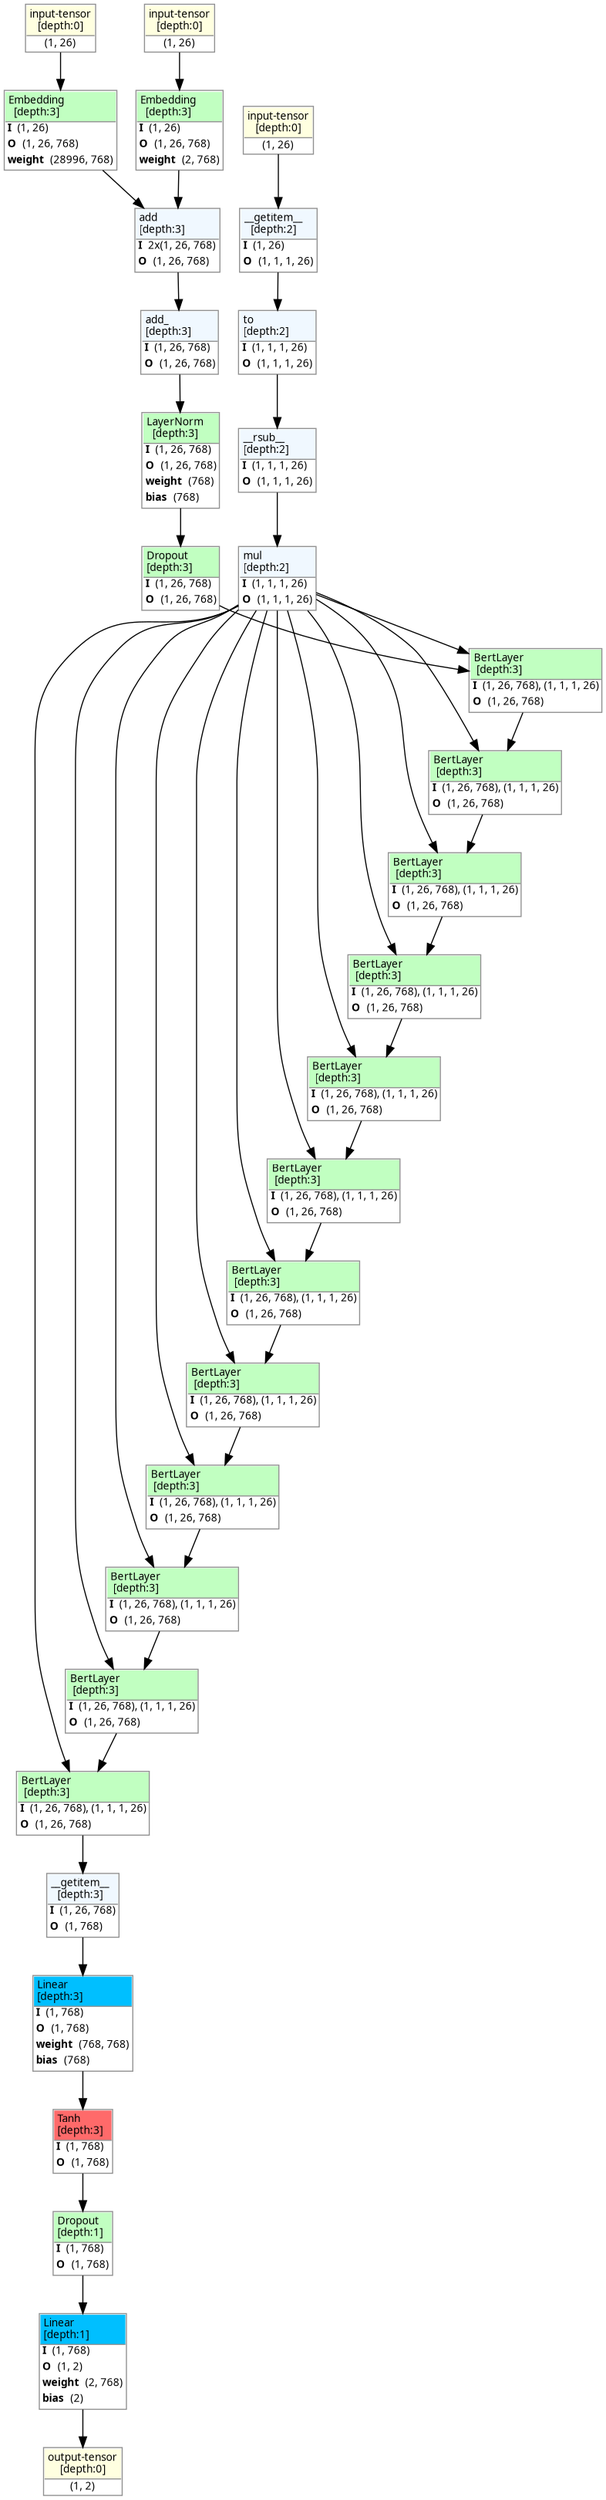strict digraph bert {
	graph [ordering=in rankdir=TB size="21.599999999999998,21.599999999999998"]
	node [align=left color="#909090" fillcolor="#ffffff90" fontname="Linux libertine" fontsize=10 height=0.2 margin=0 ranksep=0.1 shape=plaintext style=filled]
	edge [fontsize=10]
	0 [label=<
                    <TABLE BORDER="1" CELLBORDER="0"
                    CELLSPACING="0" CELLPADDING="2">
                        <TR>
                            <TD BGCOLOR="lightyellow" ALIGN="LEFT"
                            BORDER="1" SIDES="B"
                            >input-tensor<BR ALIGN="LEFT"/>[depth:0]</TD>
                        </TR>
                        <TR>
                            <TD>(1, 26)</TD>
                        </TR>
                        
                    </TABLE>>]
	1 [label=<
                    <TABLE BORDER="1" CELLBORDER="0"
                    CELLSPACING="0" CELLPADDING="2">
                        <TR>
                            <TD BGCOLOR="lightyellow" ALIGN="LEFT"
                            BORDER="1" SIDES="B"
                            >input-tensor<BR ALIGN="LEFT"/>[depth:0]</TD>
                        </TR>
                        <TR>
                            <TD>(1, 26)</TD>
                        </TR>
                        
                    </TABLE>>]
	2 [label=<
                    <TABLE BORDER="1" CELLBORDER="0"
                    CELLSPACING="0" CELLPADDING="2">
                        <TR>
                            <TD BGCOLOR="lightyellow" ALIGN="LEFT"
                            BORDER="1" SIDES="B"
                            >input-tensor<BR ALIGN="LEFT"/>[depth:0]</TD>
                        </TR>
                        <TR>
                            <TD>(1, 26)</TD>
                        </TR>
                        
                    </TABLE>>]
	3 [label=<
                    <TABLE BORDER="1" CELLBORDER="0"
                    CELLSPACING="0" CELLPADDING="2">
                        <TR>
                            <TD BGCOLOR="darkseagreen1" ALIGN="LEFT"
                            BORDER="1" SIDES="B"
                            >Embedding<BR ALIGN="LEFT"/>[depth:3]</TD>
                        </TR>
                        <TR>
                            <TD ALIGN="LEFT"><B>I</B> (1, 26)</TD>
                        </TR>
                        <TR>
                            <TD ALIGN="LEFT"><B>O</B> (1, 26, 768)</TD>
                        </TR>
                                        <TR>
                    <TD ALIGN="LEFT"><B>weight</B> (28996, 768)</TD>
                </TR>
                    </TABLE>>]
	4 [label=<
                    <TABLE BORDER="1" CELLBORDER="0"
                    CELLSPACING="0" CELLPADDING="2">
                        <TR>
                            <TD BGCOLOR="darkseagreen1" ALIGN="LEFT"
                            BORDER="1" SIDES="B"
                            >Embedding<BR ALIGN="LEFT"/>[depth:3]</TD>
                        </TR>
                        <TR>
                            <TD ALIGN="LEFT"><B>I</B> (1, 26)</TD>
                        </TR>
                        <TR>
                            <TD ALIGN="LEFT"><B>O</B> (1, 26, 768)</TD>
                        </TR>
                                        <TR>
                    <TD ALIGN="LEFT"><B>weight</B> (2, 768)</TD>
                </TR>
                    </TABLE>>]
	5 [label=<
                    <TABLE BORDER="1" CELLBORDER="0"
                    CELLSPACING="0" CELLPADDING="2">
                        <TR>
                            <TD BGCOLOR="aliceblue" ALIGN="LEFT"
                            BORDER="1" SIDES="B"
                            >add<BR ALIGN="LEFT"/>[depth:3]</TD>
                        </TR>
                        <TR>
                            <TD ALIGN="LEFT"><B>I</B> 2x(1, 26, 768)</TD>
                        </TR>
                        <TR>
                            <TD ALIGN="LEFT"><B>O</B> (1, 26, 768)</TD>
                        </TR>
                        
                    </TABLE>>]
	6 [label=<
                    <TABLE BORDER="1" CELLBORDER="0"
                    CELLSPACING="0" CELLPADDING="2">
                        <TR>
                            <TD BGCOLOR="aliceblue" ALIGN="LEFT"
                            BORDER="1" SIDES="B"
                            >add_<BR ALIGN="LEFT"/>[depth:3]</TD>
                        </TR>
                        <TR>
                            <TD ALIGN="LEFT"><B>I</B> (1, 26, 768)</TD>
                        </TR>
                        <TR>
                            <TD ALIGN="LEFT"><B>O</B> (1, 26, 768)</TD>
                        </TR>
                        
                    </TABLE>>]
	7 [label=<
                    <TABLE BORDER="1" CELLBORDER="0"
                    CELLSPACING="0" CELLPADDING="2">
                        <TR>
                            <TD BGCOLOR="darkseagreen1" ALIGN="LEFT"
                            BORDER="1" SIDES="B"
                            >LayerNorm<BR ALIGN="LEFT"/>[depth:3]</TD>
                        </TR>
                        <TR>
                            <TD ALIGN="LEFT"><B>I</B> (1, 26, 768)</TD>
                        </TR>
                        <TR>
                            <TD ALIGN="LEFT"><B>O</B> (1, 26, 768)</TD>
                        </TR>
                                        <TR>
                    <TD ALIGN="LEFT"><B>weight</B> (768)</TD>
                </TR>
                <TR>
                    <TD ALIGN="LEFT"><B>bias</B> (768)</TD>
                </TR>
                    </TABLE>>]
	8 [label=<
                    <TABLE BORDER="1" CELLBORDER="0"
                    CELLSPACING="0" CELLPADDING="2">
                        <TR>
                            <TD BGCOLOR="darkseagreen1" ALIGN="LEFT"
                            BORDER="1" SIDES="B"
                            >Dropout<BR ALIGN="LEFT"/>[depth:3]</TD>
                        </TR>
                        <TR>
                            <TD ALIGN="LEFT"><B>I</B> (1, 26, 768)</TD>
                        </TR>
                        <TR>
                            <TD ALIGN="LEFT"><B>O</B> (1, 26, 768)</TD>
                        </TR>
                        
                    </TABLE>>]
	9 [label=<
                    <TABLE BORDER="1" CELLBORDER="0"
                    CELLSPACING="0" CELLPADDING="2">
                        <TR>
                            <TD BGCOLOR="aliceblue" ALIGN="LEFT"
                            BORDER="1" SIDES="B"
                            >__getitem__<BR ALIGN="LEFT"/>[depth:2]</TD>
                        </TR>
                        <TR>
                            <TD ALIGN="LEFT"><B>I</B> (1, 26)</TD>
                        </TR>
                        <TR>
                            <TD ALIGN="LEFT"><B>O</B> (1, 1, 1, 26)</TD>
                        </TR>
                        
                    </TABLE>>]
	10 [label=<
                    <TABLE BORDER="1" CELLBORDER="0"
                    CELLSPACING="0" CELLPADDING="2">
                        <TR>
                            <TD BGCOLOR="aliceblue" ALIGN="LEFT"
                            BORDER="1" SIDES="B"
                            >to<BR ALIGN="LEFT"/>[depth:2]</TD>
                        </TR>
                        <TR>
                            <TD ALIGN="LEFT"><B>I</B> (1, 1, 1, 26)</TD>
                        </TR>
                        <TR>
                            <TD ALIGN="LEFT"><B>O</B> (1, 1, 1, 26)</TD>
                        </TR>
                        
                    </TABLE>>]
	11 [label=<
                    <TABLE BORDER="1" CELLBORDER="0"
                    CELLSPACING="0" CELLPADDING="2">
                        <TR>
                            <TD BGCOLOR="aliceblue" ALIGN="LEFT"
                            BORDER="1" SIDES="B"
                            >__rsub__<BR ALIGN="LEFT"/>[depth:2]</TD>
                        </TR>
                        <TR>
                            <TD ALIGN="LEFT"><B>I</B> (1, 1, 1, 26)</TD>
                        </TR>
                        <TR>
                            <TD ALIGN="LEFT"><B>O</B> (1, 1, 1, 26)</TD>
                        </TR>
                        
                    </TABLE>>]
	12 [label=<
                    <TABLE BORDER="1" CELLBORDER="0"
                    CELLSPACING="0" CELLPADDING="2">
                        <TR>
                            <TD BGCOLOR="aliceblue" ALIGN="LEFT"
                            BORDER="1" SIDES="B"
                            >mul<BR ALIGN="LEFT"/>[depth:2]</TD>
                        </TR>
                        <TR>
                            <TD ALIGN="LEFT"><B>I</B> (1, 1, 1, 26)</TD>
                        </TR>
                        <TR>
                            <TD ALIGN="LEFT"><B>O</B> (1, 1, 1, 26)</TD>
                        </TR>
                        
                    </TABLE>>]
	13 [label=<
                    <TABLE BORDER="1" CELLBORDER="0"
                    CELLSPACING="0" CELLPADDING="2">
                        <TR>
                            <TD BGCOLOR="darkseagreen1" ALIGN="LEFT"
                            BORDER="1" SIDES="B"
                            >BertLayer<BR ALIGN="LEFT"/>[depth:3]</TD>
                        </TR>
                        <TR>
                            <TD ALIGN="LEFT"><B>I</B> (1, 26, 768), (1, 1, 1, 26)</TD>
                        </TR>
                        <TR>
                            <TD ALIGN="LEFT"><B>O</B> (1, 26, 768)</TD>
                        </TR>
                        
                    </TABLE>>]
	14 [label=<
                    <TABLE BORDER="1" CELLBORDER="0"
                    CELLSPACING="0" CELLPADDING="2">
                        <TR>
                            <TD BGCOLOR="darkseagreen1" ALIGN="LEFT"
                            BORDER="1" SIDES="B"
                            >BertLayer<BR ALIGN="LEFT"/>[depth:3]</TD>
                        </TR>
                        <TR>
                            <TD ALIGN="LEFT"><B>I</B> (1, 26, 768), (1, 1, 1, 26)</TD>
                        </TR>
                        <TR>
                            <TD ALIGN="LEFT"><B>O</B> (1, 26, 768)</TD>
                        </TR>
                        
                    </TABLE>>]
	15 [label=<
                    <TABLE BORDER="1" CELLBORDER="0"
                    CELLSPACING="0" CELLPADDING="2">
                        <TR>
                            <TD BGCOLOR="darkseagreen1" ALIGN="LEFT"
                            BORDER="1" SIDES="B"
                            >BertLayer<BR ALIGN="LEFT"/>[depth:3]</TD>
                        </TR>
                        <TR>
                            <TD ALIGN="LEFT"><B>I</B> (1, 26, 768), (1, 1, 1, 26)</TD>
                        </TR>
                        <TR>
                            <TD ALIGN="LEFT"><B>O</B> (1, 26, 768)</TD>
                        </TR>
                        
                    </TABLE>>]
	16 [label=<
                    <TABLE BORDER="1" CELLBORDER="0"
                    CELLSPACING="0" CELLPADDING="2">
                        <TR>
                            <TD BGCOLOR="darkseagreen1" ALIGN="LEFT"
                            BORDER="1" SIDES="B"
                            >BertLayer<BR ALIGN="LEFT"/>[depth:3]</TD>
                        </TR>
                        <TR>
                            <TD ALIGN="LEFT"><B>I</B> (1, 26, 768), (1, 1, 1, 26)</TD>
                        </TR>
                        <TR>
                            <TD ALIGN="LEFT"><B>O</B> (1, 26, 768)</TD>
                        </TR>
                        
                    </TABLE>>]
	17 [label=<
                    <TABLE BORDER="1" CELLBORDER="0"
                    CELLSPACING="0" CELLPADDING="2">
                        <TR>
                            <TD BGCOLOR="darkseagreen1" ALIGN="LEFT"
                            BORDER="1" SIDES="B"
                            >BertLayer<BR ALIGN="LEFT"/>[depth:3]</TD>
                        </TR>
                        <TR>
                            <TD ALIGN="LEFT"><B>I</B> (1, 26, 768), (1, 1, 1, 26)</TD>
                        </TR>
                        <TR>
                            <TD ALIGN="LEFT"><B>O</B> (1, 26, 768)</TD>
                        </TR>
                        
                    </TABLE>>]
	18 [label=<
                    <TABLE BORDER="1" CELLBORDER="0"
                    CELLSPACING="0" CELLPADDING="2">
                        <TR>
                            <TD BGCOLOR="darkseagreen1" ALIGN="LEFT"
                            BORDER="1" SIDES="B"
                            >BertLayer<BR ALIGN="LEFT"/>[depth:3]</TD>
                        </TR>
                        <TR>
                            <TD ALIGN="LEFT"><B>I</B> (1, 26, 768), (1, 1, 1, 26)</TD>
                        </TR>
                        <TR>
                            <TD ALIGN="LEFT"><B>O</B> (1, 26, 768)</TD>
                        </TR>
                        
                    </TABLE>>]
	19 [label=<
                    <TABLE BORDER="1" CELLBORDER="0"
                    CELLSPACING="0" CELLPADDING="2">
                        <TR>
                            <TD BGCOLOR="darkseagreen1" ALIGN="LEFT"
                            BORDER="1" SIDES="B"
                            >BertLayer<BR ALIGN="LEFT"/>[depth:3]</TD>
                        </TR>
                        <TR>
                            <TD ALIGN="LEFT"><B>I</B> (1, 26, 768), (1, 1, 1, 26)</TD>
                        </TR>
                        <TR>
                            <TD ALIGN="LEFT"><B>O</B> (1, 26, 768)</TD>
                        </TR>
                        
                    </TABLE>>]
	20 [label=<
                    <TABLE BORDER="1" CELLBORDER="0"
                    CELLSPACING="0" CELLPADDING="2">
                        <TR>
                            <TD BGCOLOR="darkseagreen1" ALIGN="LEFT"
                            BORDER="1" SIDES="B"
                            >BertLayer<BR ALIGN="LEFT"/>[depth:3]</TD>
                        </TR>
                        <TR>
                            <TD ALIGN="LEFT"><B>I</B> (1, 26, 768), (1, 1, 1, 26)</TD>
                        </TR>
                        <TR>
                            <TD ALIGN="LEFT"><B>O</B> (1, 26, 768)</TD>
                        </TR>
                        
                    </TABLE>>]
	21 [label=<
                    <TABLE BORDER="1" CELLBORDER="0"
                    CELLSPACING="0" CELLPADDING="2">
                        <TR>
                            <TD BGCOLOR="darkseagreen1" ALIGN="LEFT"
                            BORDER="1" SIDES="B"
                            >BertLayer<BR ALIGN="LEFT"/>[depth:3]</TD>
                        </TR>
                        <TR>
                            <TD ALIGN="LEFT"><B>I</B> (1, 26, 768), (1, 1, 1, 26)</TD>
                        </TR>
                        <TR>
                            <TD ALIGN="LEFT"><B>O</B> (1, 26, 768)</TD>
                        </TR>
                        
                    </TABLE>>]
	22 [label=<
                    <TABLE BORDER="1" CELLBORDER="0"
                    CELLSPACING="0" CELLPADDING="2">
                        <TR>
                            <TD BGCOLOR="darkseagreen1" ALIGN="LEFT"
                            BORDER="1" SIDES="B"
                            >BertLayer<BR ALIGN="LEFT"/>[depth:3]</TD>
                        </TR>
                        <TR>
                            <TD ALIGN="LEFT"><B>I</B> (1, 26, 768), (1, 1, 1, 26)</TD>
                        </TR>
                        <TR>
                            <TD ALIGN="LEFT"><B>O</B> (1, 26, 768)</TD>
                        </TR>
                        
                    </TABLE>>]
	23 [label=<
                    <TABLE BORDER="1" CELLBORDER="0"
                    CELLSPACING="0" CELLPADDING="2">
                        <TR>
                            <TD BGCOLOR="darkseagreen1" ALIGN="LEFT"
                            BORDER="1" SIDES="B"
                            >BertLayer<BR ALIGN="LEFT"/>[depth:3]</TD>
                        </TR>
                        <TR>
                            <TD ALIGN="LEFT"><B>I</B> (1, 26, 768), (1, 1, 1, 26)</TD>
                        </TR>
                        <TR>
                            <TD ALIGN="LEFT"><B>O</B> (1, 26, 768)</TD>
                        </TR>
                        
                    </TABLE>>]
	24 [label=<
                    <TABLE BORDER="1" CELLBORDER="0"
                    CELLSPACING="0" CELLPADDING="2">
                        <TR>
                            <TD BGCOLOR="darkseagreen1" ALIGN="LEFT"
                            BORDER="1" SIDES="B"
                            >BertLayer<BR ALIGN="LEFT"/>[depth:3]</TD>
                        </TR>
                        <TR>
                            <TD ALIGN="LEFT"><B>I</B> (1, 26, 768), (1, 1, 1, 26)</TD>
                        </TR>
                        <TR>
                            <TD ALIGN="LEFT"><B>O</B> (1, 26, 768)</TD>
                        </TR>
                        
                    </TABLE>>]
	25 [label=<
                    <TABLE BORDER="1" CELLBORDER="0"
                    CELLSPACING="0" CELLPADDING="2">
                        <TR>
                            <TD BGCOLOR="aliceblue" ALIGN="LEFT"
                            BORDER="1" SIDES="B"
                            >__getitem__<BR ALIGN="LEFT"/>[depth:3]</TD>
                        </TR>
                        <TR>
                            <TD ALIGN="LEFT"><B>I</B> (1, 26, 768)</TD>
                        </TR>
                        <TR>
                            <TD ALIGN="LEFT"><B>O</B> (1, 768)</TD>
                        </TR>
                        
                    </TABLE>>]
	26 [label=<
                    <TABLE BORDER="1" CELLBORDER="0"
                    CELLSPACING="0" CELLPADDING="2">
                        <TR>
                            <TD BGCOLOR="deepskyblue1" ALIGN="LEFT"
                            BORDER="1" SIDES="B"
                            >Linear<BR ALIGN="LEFT"/>[depth:3]</TD>
                        </TR>
                        <TR>
                            <TD ALIGN="LEFT"><B>I</B> (1, 768)</TD>
                        </TR>
                        <TR>
                            <TD ALIGN="LEFT"><B>O</B> (1, 768)</TD>
                        </TR>
                                        <TR>
                    <TD ALIGN="LEFT"><B>weight</B> (768, 768)</TD>
                </TR>
                <TR>
                    <TD ALIGN="LEFT"><B>bias</B> (768)</TD>
                </TR>
                    </TABLE>>]
	27 [label=<
                    <TABLE BORDER="1" CELLBORDER="0"
                    CELLSPACING="0" CELLPADDING="2">
                        <TR>
                            <TD BGCOLOR="indianred1" ALIGN="LEFT"
                            BORDER="1" SIDES="B"
                            >Tanh<BR ALIGN="LEFT"/>[depth:3]</TD>
                        </TR>
                        <TR>
                            <TD ALIGN="LEFT"><B>I</B> (1, 768)</TD>
                        </TR>
                        <TR>
                            <TD ALIGN="LEFT"><B>O</B> (1, 768)</TD>
                        </TR>
                        
                    </TABLE>>]
	28 [label=<
                    <TABLE BORDER="1" CELLBORDER="0"
                    CELLSPACING="0" CELLPADDING="2">
                        <TR>
                            <TD BGCOLOR="darkseagreen1" ALIGN="LEFT"
                            BORDER="1" SIDES="B"
                            >Dropout<BR ALIGN="LEFT"/>[depth:1]</TD>
                        </TR>
                        <TR>
                            <TD ALIGN="LEFT"><B>I</B> (1, 768)</TD>
                        </TR>
                        <TR>
                            <TD ALIGN="LEFT"><B>O</B> (1, 768)</TD>
                        </TR>
                        
                    </TABLE>>]
	29 [label=<
                    <TABLE BORDER="1" CELLBORDER="0"
                    CELLSPACING="0" CELLPADDING="2">
                        <TR>
                            <TD BGCOLOR="deepskyblue1" ALIGN="LEFT"
                            BORDER="1" SIDES="B"
                            >Linear<BR ALIGN="LEFT"/>[depth:1]</TD>
                        </TR>
                        <TR>
                            <TD ALIGN="LEFT"><B>I</B> (1, 768)</TD>
                        </TR>
                        <TR>
                            <TD ALIGN="LEFT"><B>O</B> (1, 2)</TD>
                        </TR>
                                        <TR>
                    <TD ALIGN="LEFT"><B>weight</B> (2, 768)</TD>
                </TR>
                <TR>
                    <TD ALIGN="LEFT"><B>bias</B> (2)</TD>
                </TR>
                    </TABLE>>]
	30 [label=<
                    <TABLE BORDER="1" CELLBORDER="0"
                    CELLSPACING="0" CELLPADDING="2">
                        <TR>
                            <TD BGCOLOR="lightyellow" ALIGN="LEFT"
                            BORDER="1" SIDES="B"
                            >output-tensor<BR ALIGN="LEFT"/>[depth:0]</TD>
                        </TR>
                        <TR>
                            <TD>(1, 2)</TD>
                        </TR>
                        
                    </TABLE>>]
	2 -> 9
	0 -> 3
	1 -> 4
	3 -> 5
	4 -> 5
	5 -> 6
	6 -> 7
	7 -> 8
	9 -> 10
	10 -> 11
	11 -> 12
	8 -> 13
	12 -> 13
	12 -> 14
	12 -> 15
	12 -> 16
	12 -> 17
	12 -> 18
	12 -> 19
	12 -> 20
	12 -> 21
	12 -> 22
	12 -> 23
	12 -> 24
	13 -> 14
	14 -> 15
	15 -> 16
	16 -> 17
	17 -> 18
	18 -> 19
	19 -> 20
	20 -> 21
	21 -> 22
	22 -> 23
	23 -> 24
	24 -> 25
	25 -> 26
	26 -> 27
	27 -> 28
	28 -> 29
	29 -> 30
}
strict digraph bert {
	graph [ordering=in rankdir=TB size="25.2,25.2"]
	node [align=left color="#909090" fillcolor="#ffffff90" fontname="Linux libertine" fontsize=10 height=0.2 margin=0 ranksep=0.1 shape=plaintext style=filled]
	edge [fontsize=10]
	0 [label=<
                    <TABLE BORDER="1" CELLBORDER="0"
                    CELLSPACING="0" CELLPADDING="2">
                        <TR>
                            <TD BGCOLOR="lightyellow" ALIGN="LEFT"
                            BORDER="1" SIDES="B"
                            >input-tensor<BR ALIGN="LEFT"/>[depth:0]</TD>
                        </TR>
                        <TR>
                            <TD>(1, 23)</TD>
                        </TR>
                        
                    </TABLE>>]
	1 [label=<
                    <TABLE BORDER="1" CELLBORDER="0"
                    CELLSPACING="0" CELLPADDING="2">
                        <TR>
                            <TD BGCOLOR="lightyellow" ALIGN="LEFT"
                            BORDER="1" SIDES="B"
                            >input-tensor<BR ALIGN="LEFT"/>[depth:0]</TD>
                        </TR>
                        <TR>
                            <TD>(1, 23)</TD>
                        </TR>
                        
                    </TABLE>>]
	2 [label=<
                    <TABLE BORDER="1" CELLBORDER="0"
                    CELLSPACING="0" CELLPADDING="2">
                        <TR>
                            <TD BGCOLOR="lightyellow" ALIGN="LEFT"
                            BORDER="1" SIDES="B"
                            >input-tensor<BR ALIGN="LEFT"/>[depth:0]</TD>
                        </TR>
                        <TR>
                            <TD>(1, 23)</TD>
                        </TR>
                        
                    </TABLE>>]
	subgraph cluster_2 {
		color=black fontsize=12 label=BertModel labeljust=l style=dashed
		subgraph cluster_3 {
			color=black fontsize=12 label=BertEmbeddings labeljust=l style=dashed
			3 [label=<
                    <TABLE BORDER="1" CELLBORDER="0"
                    CELLSPACING="0" CELLPADDING="2">
                        <TR>
                            <TD BGCOLOR="darkseagreen1" ALIGN="LEFT"
                            BORDER="1" SIDES="B"
                            >Embedding<BR ALIGN="LEFT"/>[depth:3]</TD>
                        </TR>
                        <TR>
                            <TD ALIGN="LEFT"><B>I</B> (1, 23)</TD>
                        </TR>
                        <TR>
                            <TD ALIGN="LEFT"><B>O</B> (1, 23, 768)</TD>
                        </TR>
                                        <TR>
                    <TD ALIGN="LEFT"><B>weight</B> (28996, 768)</TD>
                </TR>
                    </TABLE>>]
			4 [label=<
                    <TABLE BORDER="1" CELLBORDER="0"
                    CELLSPACING="0" CELLPADDING="2">
                        <TR>
                            <TD BGCOLOR="darkseagreen1" ALIGN="LEFT"
                            BORDER="1" SIDES="B"
                            >Embedding<BR ALIGN="LEFT"/>[depth:3]</TD>
                        </TR>
                        <TR>
                            <TD ALIGN="LEFT"><B>I</B> (1, 23)</TD>
                        </TR>
                        <TR>
                            <TD ALIGN="LEFT"><B>O</B> (1, 23, 768)</TD>
                        </TR>
                                        <TR>
                    <TD ALIGN="LEFT"><B>weight</B> (2, 768)</TD>
                </TR>
                    </TABLE>>]
			5 [label=<
                    <TABLE BORDER="1" CELLBORDER="0"
                    CELLSPACING="0" CELLPADDING="2">
                        <TR>
                            <TD BGCOLOR="aliceblue" ALIGN="LEFT"
                            BORDER="1" SIDES="B"
                            >add<BR ALIGN="LEFT"/>[depth:3]</TD>
                        </TR>
                        <TR>
                            <TD ALIGN="LEFT"><B>I</B> 2x(1, 23, 768)</TD>
                        </TR>
                        <TR>
                            <TD ALIGN="LEFT"><B>O</B> (1, 23, 768)</TD>
                        </TR>
                        
                    </TABLE>>]
			6 [label=<
                    <TABLE BORDER="1" CELLBORDER="0"
                    CELLSPACING="0" CELLPADDING="2">
                        <TR>
                            <TD BGCOLOR="aliceblue" ALIGN="LEFT"
                            BORDER="1" SIDES="B"
                            >add_<BR ALIGN="LEFT"/>[depth:3]</TD>
                        </TR>
                        <TR>
                            <TD ALIGN="LEFT"><B>I</B> (1, 23, 768)</TD>
                        </TR>
                        <TR>
                            <TD ALIGN="LEFT"><B>O</B> (1, 23, 768)</TD>
                        </TR>
                        
                    </TABLE>>]
			7 [label=<
                    <TABLE BORDER="1" CELLBORDER="0"
                    CELLSPACING="0" CELLPADDING="2">
                        <TR>
                            <TD BGCOLOR="darkseagreen1" ALIGN="LEFT"
                            BORDER="1" SIDES="B"
                            >LayerNorm<BR ALIGN="LEFT"/>[depth:3]</TD>
                        </TR>
                        <TR>
                            <TD ALIGN="LEFT"><B>I</B> (1, 23, 768)</TD>
                        </TR>
                        <TR>
                            <TD ALIGN="LEFT"><B>O</B> (1, 23, 768)</TD>
                        </TR>
                                        <TR>
                    <TD ALIGN="LEFT"><B>weight</B> (768)</TD>
                </TR>
                <TR>
                    <TD ALIGN="LEFT"><B>bias</B> (768)</TD>
                </TR>
                    </TABLE>>]
			8 [label=<
                    <TABLE BORDER="1" CELLBORDER="0"
                    CELLSPACING="0" CELLPADDING="2">
                        <TR>
                            <TD BGCOLOR="darkseagreen1" ALIGN="LEFT"
                            BORDER="1" SIDES="B"
                            >Dropout<BR ALIGN="LEFT"/>[depth:3]</TD>
                        </TR>
                        <TR>
                            <TD ALIGN="LEFT"><B>I</B> (1, 23, 768)</TD>
                        </TR>
                        <TR>
                            <TD ALIGN="LEFT"><B>O</B> (1, 23, 768)</TD>
                        </TR>
                        
                    </TABLE>>]
		}
		9 [label=<
                    <TABLE BORDER="1" CELLBORDER="0"
                    CELLSPACING="0" CELLPADDING="2">
                        <TR>
                            <TD BGCOLOR="aliceblue" ALIGN="LEFT"
                            BORDER="1" SIDES="B"
                            >__getitem__<BR ALIGN="LEFT"/>[depth:2]</TD>
                        </TR>
                        <TR>
                            <TD ALIGN="LEFT"><B>I</B> (1, 23)</TD>
                        </TR>
                        <TR>
                            <TD ALIGN="LEFT"><B>O</B> (1, 1, 1, 23)</TD>
                        </TR>
                        
                    </TABLE>>]
		10 [label=<
                    <TABLE BORDER="1" CELLBORDER="0"
                    CELLSPACING="0" CELLPADDING="2">
                        <TR>
                            <TD BGCOLOR="aliceblue" ALIGN="LEFT"
                            BORDER="1" SIDES="B"
                            >to<BR ALIGN="LEFT"/>[depth:2]</TD>
                        </TR>
                        <TR>
                            <TD ALIGN="LEFT"><B>I</B> (1, 1, 1, 23)</TD>
                        </TR>
                        <TR>
                            <TD ALIGN="LEFT"><B>O</B> (1, 1, 1, 23)</TD>
                        </TR>
                        
                    </TABLE>>]
		11 [label=<
                    <TABLE BORDER="1" CELLBORDER="0"
                    CELLSPACING="0" CELLPADDING="2">
                        <TR>
                            <TD BGCOLOR="aliceblue" ALIGN="LEFT"
                            BORDER="1" SIDES="B"
                            >__rsub__<BR ALIGN="LEFT"/>[depth:2]</TD>
                        </TR>
                        <TR>
                            <TD ALIGN="LEFT"><B>I</B> (1, 1, 1, 23)</TD>
                        </TR>
                        <TR>
                            <TD ALIGN="LEFT"><B>O</B> (1, 1, 1, 23)</TD>
                        </TR>
                        
                    </TABLE>>]
		12 [label=<
                    <TABLE BORDER="1" CELLBORDER="0"
                    CELLSPACING="0" CELLPADDING="2">
                        <TR>
                            <TD BGCOLOR="aliceblue" ALIGN="LEFT"
                            BORDER="1" SIDES="B"
                            >mul<BR ALIGN="LEFT"/>[depth:2]</TD>
                        </TR>
                        <TR>
                            <TD ALIGN="LEFT"><B>I</B> (1, 1, 1, 23)</TD>
                        </TR>
                        <TR>
                            <TD ALIGN="LEFT"><B>O</B> (1, 1, 1, 23)</TD>
                        </TR>
                        
                    </TABLE>>]
		subgraph cluster_4 {
			color=black fontsize=12 label=BertEncoder labeljust=l style=dashed
			13 [label=<
                    <TABLE BORDER="1" CELLBORDER="0"
                    CELLSPACING="0" CELLPADDING="2">
                        <TR>
                            <TD BGCOLOR="darkseagreen1" ALIGN="LEFT"
                            BORDER="1" SIDES="B"
                            >BertLayer<BR ALIGN="LEFT"/>[depth:3]</TD>
                        </TR>
                        <TR>
                            <TD ALIGN="LEFT"><B>I</B> (1, 23, 768), (1, 1, 1, 23)</TD>
                        </TR>
                        <TR>
                            <TD ALIGN="LEFT"><B>O</B> (1, 23, 768)</TD>
                        </TR>
                        
                    </TABLE>>]
			14 [label=<
                    <TABLE BORDER="1" CELLBORDER="0"
                    CELLSPACING="0" CELLPADDING="2">
                        <TR>
                            <TD BGCOLOR="darkseagreen1" ALIGN="LEFT"
                            BORDER="1" SIDES="B"
                            >BertLayer<BR ALIGN="LEFT"/>[depth:3]</TD>
                        </TR>
                        <TR>
                            <TD ALIGN="LEFT"><B>I</B> (1, 23, 768), (1, 1, 1, 23)</TD>
                        </TR>
                        <TR>
                            <TD ALIGN="LEFT"><B>O</B> (1, 23, 768)</TD>
                        </TR>
                        
                    </TABLE>>]
			15 [label=<
                    <TABLE BORDER="1" CELLBORDER="0"
                    CELLSPACING="0" CELLPADDING="2">
                        <TR>
                            <TD BGCOLOR="darkseagreen1" ALIGN="LEFT"
                            BORDER="1" SIDES="B"
                            >BertLayer<BR ALIGN="LEFT"/>[depth:3]</TD>
                        </TR>
                        <TR>
                            <TD ALIGN="LEFT"><B>I</B> (1, 23, 768), (1, 1, 1, 23)</TD>
                        </TR>
                        <TR>
                            <TD ALIGN="LEFT"><B>O</B> (1, 23, 768)</TD>
                        </TR>
                        
                    </TABLE>>]
			16 [label=<
                    <TABLE BORDER="1" CELLBORDER="0"
                    CELLSPACING="0" CELLPADDING="2">
                        <TR>
                            <TD BGCOLOR="darkseagreen1" ALIGN="LEFT"
                            BORDER="1" SIDES="B"
                            >BertLayer<BR ALIGN="LEFT"/>[depth:3]</TD>
                        </TR>
                        <TR>
                            <TD ALIGN="LEFT"><B>I</B> (1, 23, 768), (1, 1, 1, 23)</TD>
                        </TR>
                        <TR>
                            <TD ALIGN="LEFT"><B>O</B> (1, 23, 768)</TD>
                        </TR>
                        
                    </TABLE>>]
			17 [label=<
                    <TABLE BORDER="1" CELLBORDER="0"
                    CELLSPACING="0" CELLPADDING="2">
                        <TR>
                            <TD BGCOLOR="darkseagreen1" ALIGN="LEFT"
                            BORDER="1" SIDES="B"
                            >BertLayer<BR ALIGN="LEFT"/>[depth:3]</TD>
                        </TR>
                        <TR>
                            <TD ALIGN="LEFT"><B>I</B> (1, 23, 768), (1, 1, 1, 23)</TD>
                        </TR>
                        <TR>
                            <TD ALIGN="LEFT"><B>O</B> (1, 23, 768)</TD>
                        </TR>
                        
                    </TABLE>>]
			18 [label=<
                    <TABLE BORDER="1" CELLBORDER="0"
                    CELLSPACING="0" CELLPADDING="2">
                        <TR>
                            <TD BGCOLOR="darkseagreen1" ALIGN="LEFT"
                            BORDER="1" SIDES="B"
                            >BertLayer<BR ALIGN="LEFT"/>[depth:3]</TD>
                        </TR>
                        <TR>
                            <TD ALIGN="LEFT"><B>I</B> (1, 23, 768), (1, 1, 1, 23)</TD>
                        </TR>
                        <TR>
                            <TD ALIGN="LEFT"><B>O</B> (1, 23, 768)</TD>
                        </TR>
                        
                    </TABLE>>]
			19 [label=<
                    <TABLE BORDER="1" CELLBORDER="0"
                    CELLSPACING="0" CELLPADDING="2">
                        <TR>
                            <TD BGCOLOR="darkseagreen1" ALIGN="LEFT"
                            BORDER="1" SIDES="B"
                            >BertLayer<BR ALIGN="LEFT"/>[depth:3]</TD>
                        </TR>
                        <TR>
                            <TD ALIGN="LEFT"><B>I</B> (1, 23, 768), (1, 1, 1, 23)</TD>
                        </TR>
                        <TR>
                            <TD ALIGN="LEFT"><B>O</B> (1, 23, 768)</TD>
                        </TR>
                        
                    </TABLE>>]
			20 [label=<
                    <TABLE BORDER="1" CELLBORDER="0"
                    CELLSPACING="0" CELLPADDING="2">
                        <TR>
                            <TD BGCOLOR="darkseagreen1" ALIGN="LEFT"
                            BORDER="1" SIDES="B"
                            >BertLayer<BR ALIGN="LEFT"/>[depth:3]</TD>
                        </TR>
                        <TR>
                            <TD ALIGN="LEFT"><B>I</B> (1, 23, 768), (1, 1, 1, 23)</TD>
                        </TR>
                        <TR>
                            <TD ALIGN="LEFT"><B>O</B> (1, 23, 768)</TD>
                        </TR>
                        
                    </TABLE>>]
			21 [label=<
                    <TABLE BORDER="1" CELLBORDER="0"
                    CELLSPACING="0" CELLPADDING="2">
                        <TR>
                            <TD BGCOLOR="darkseagreen1" ALIGN="LEFT"
                            BORDER="1" SIDES="B"
                            >BertLayer<BR ALIGN="LEFT"/>[depth:3]</TD>
                        </TR>
                        <TR>
                            <TD ALIGN="LEFT"><B>I</B> (1, 23, 768), (1, 1, 1, 23)</TD>
                        </TR>
                        <TR>
                            <TD ALIGN="LEFT"><B>O</B> (1, 23, 768)</TD>
                        </TR>
                        
                    </TABLE>>]
			22 [label=<
                    <TABLE BORDER="1" CELLBORDER="0"
                    CELLSPACING="0" CELLPADDING="2">
                        <TR>
                            <TD BGCOLOR="darkseagreen1" ALIGN="LEFT"
                            BORDER="1" SIDES="B"
                            >BertLayer<BR ALIGN="LEFT"/>[depth:3]</TD>
                        </TR>
                        <TR>
                            <TD ALIGN="LEFT"><B>I</B> (1, 23, 768), (1, 1, 1, 23)</TD>
                        </TR>
                        <TR>
                            <TD ALIGN="LEFT"><B>O</B> (1, 23, 768)</TD>
                        </TR>
                        
                    </TABLE>>]
			23 [label=<
                    <TABLE BORDER="1" CELLBORDER="0"
                    CELLSPACING="0" CELLPADDING="2">
                        <TR>
                            <TD BGCOLOR="darkseagreen1" ALIGN="LEFT"
                            BORDER="1" SIDES="B"
                            >BertLayer<BR ALIGN="LEFT"/>[depth:3]</TD>
                        </TR>
                        <TR>
                            <TD ALIGN="LEFT"><B>I</B> (1, 23, 768), (1, 1, 1, 23)</TD>
                        </TR>
                        <TR>
                            <TD ALIGN="LEFT"><B>O</B> (1, 23, 768)</TD>
                        </TR>
                        
                    </TABLE>>]
			24 [label=<
                    <TABLE BORDER="1" CELLBORDER="0"
                    CELLSPACING="0" CELLPADDING="2">
                        <TR>
                            <TD BGCOLOR="darkseagreen1" ALIGN="LEFT"
                            BORDER="1" SIDES="B"
                            >BertLayer<BR ALIGN="LEFT"/>[depth:3]</TD>
                        </TR>
                        <TR>
                            <TD ALIGN="LEFT"><B>I</B> (1, 23, 768), (1, 1, 1, 23)</TD>
                        </TR>
                        <TR>
                            <TD ALIGN="LEFT"><B>O</B> (1, 23, 768)</TD>
                        </TR>
                        
                    </TABLE>>]
		}
		subgraph cluster_5 {
			color=black fontsize=12 label=BertPooler labeljust=l style=dashed
			25 [label=<
                    <TABLE BORDER="1" CELLBORDER="0"
                    CELLSPACING="0" CELLPADDING="2">
                        <TR>
                            <TD BGCOLOR="aliceblue" ALIGN="LEFT"
                            BORDER="1" SIDES="B"
                            >__getitem__<BR ALIGN="LEFT"/>[depth:3]</TD>
                        </TR>
                        <TR>
                            <TD ALIGN="LEFT"><B>I</B> (1, 23, 768)</TD>
                        </TR>
                        <TR>
                            <TD ALIGN="LEFT"><B>O</B> (1, 768)</TD>
                        </TR>
                        
                    </TABLE>>]
			26 [label=<
                    <TABLE BORDER="1" CELLBORDER="0"
                    CELLSPACING="0" CELLPADDING="2">
                        <TR>
                            <TD BGCOLOR="deepskyblue1" ALIGN="LEFT"
                            BORDER="1" SIDES="B"
                            >Linear<BR ALIGN="LEFT"/>[depth:3]</TD>
                        </TR>
                        <TR>
                            <TD ALIGN="LEFT"><B>I</B> (1, 768)</TD>
                        </TR>
                        <TR>
                            <TD ALIGN="LEFT"><B>O</B> (1, 768)</TD>
                        </TR>
                                        <TR>
                    <TD ALIGN="LEFT"><B>weight</B> (768, 768)</TD>
                </TR>
                <TR>
                    <TD ALIGN="LEFT"><B>bias</B> (768)</TD>
                </TR>
                    </TABLE>>]
			27 [label=<
                    <TABLE BORDER="1" CELLBORDER="0"
                    CELLSPACING="0" CELLPADDING="2">
                        <TR>
                            <TD BGCOLOR="indianred1" ALIGN="LEFT"
                            BORDER="1" SIDES="B"
                            >Tanh<BR ALIGN="LEFT"/>[depth:3]</TD>
                        </TR>
                        <TR>
                            <TD ALIGN="LEFT"><B>I</B> (1, 768)</TD>
                        </TR>
                        <TR>
                            <TD ALIGN="LEFT"><B>O</B> (1, 768)</TD>
                        </TR>
                        
                    </TABLE>>]
		}
	}
	28 [label=<
                    <TABLE BORDER="1" CELLBORDER="0"
                    CELLSPACING="0" CELLPADDING="2">
                        <TR>
                            <TD BGCOLOR="darkseagreen1" ALIGN="LEFT"
                            BORDER="1" SIDES="B"
                            >Dropout<BR ALIGN="LEFT"/>[depth:1]</TD>
                        </TR>
                        <TR>
                            <TD ALIGN="LEFT"><B>I</B> (1, 768)</TD>
                        </TR>
                        <TR>
                            <TD ALIGN="LEFT"><B>O</B> (1, 768)</TD>
                        </TR>
                        
                    </TABLE>>]
	29 [label=<
                    <TABLE BORDER="1" CELLBORDER="0"
                    CELLSPACING="0" CELLPADDING="2">
                        <TR>
                            <TD BGCOLOR="deepskyblue1" ALIGN="LEFT"
                            BORDER="1" SIDES="B"
                            >Linear<BR ALIGN="LEFT"/>[depth:1]</TD>
                        </TR>
                        <TR>
                            <TD ALIGN="LEFT"><B>I</B> (1, 768)</TD>
                        </TR>
                        <TR>
                            <TD ALIGN="LEFT"><B>O</B> (1, 2)</TD>
                        </TR>
                                        <TR>
                    <TD ALIGN="LEFT"><B>weight</B> (2, 768)</TD>
                </TR>
                <TR>
                    <TD ALIGN="LEFT"><B>bias</B> (2)</TD>
                </TR>
                    </TABLE>>]
	30 [label=<
                    <TABLE BORDER="1" CELLBORDER="0"
                    CELLSPACING="0" CELLPADDING="2">
                        <TR>
                            <TD BGCOLOR="lightyellow" ALIGN="LEFT"
                            BORDER="1" SIDES="B"
                            >output-tensor<BR ALIGN="LEFT"/>[depth:0]</TD>
                        </TR>
                        <TR>
                            <TD>(1, 2)</TD>
                        </TR>
                        
                    </TABLE>>]
	2 -> 9
	0 -> 3
	1 -> 4
	3 -> 5
	4 -> 5
	5 -> 6
	6 -> 7
	7 -> 8
	9 -> 10
	10 -> 11
	11 -> 12
	8 -> 13
	12 -> 13
	12 -> 14
	12 -> 15
	12 -> 16
	12 -> 17
	12 -> 18
	12 -> 19
	12 -> 20
	12 -> 21
	12 -> 22
	12 -> 23
	12 -> 24
	13 -> 14
	14 -> 15
	15 -> 16
	16 -> 17
	17 -> 18
	18 -> 19
	19 -> 20
	20 -> 21
	21 -> 22
	22 -> 23
	23 -> 24
	24 -> 25
	25 -> 26
	26 -> 27
	27 -> 28
	28 -> 29
	29 -> 30
}
